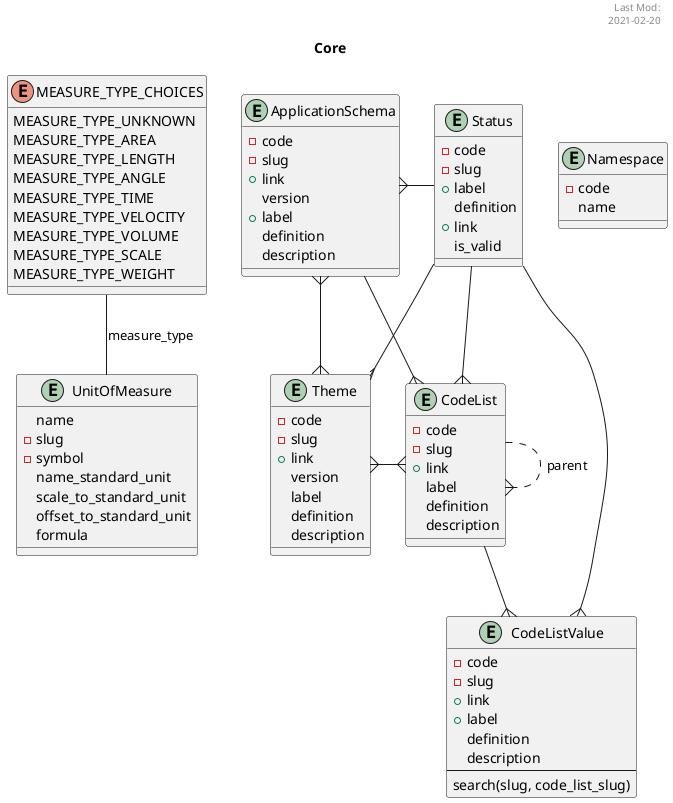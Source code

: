 @startuml core

title
<b>Core</b>
end title

right header
 Last Mod:
2021-02-20
endheader


entity Status{
    - code
    - slug
    + label
    definition
    + link
    is_valid
}

entity Namespace{
    - code
    name
}

entity Theme {
    - code
    - slug
    + link
    version
    label
    definition
    description

}
Status -down-{ Theme

entity ApplicationSchema {
    - code
    - slug
    + link
    version
    + label
    definition
    description
}
Theme }-left-{ ApplicationSchema
Status -left-{ ApplicationSchema

entity CodeList {
    - code
    - slug
    + link
    label
    definition
    description

}
CodeList }-left-{ Theme
CodeList }-left- ApplicationSchema
Status -down-{ CodeList
CodeList .down.{ CodeList : parent

entity CodeListValue{
    - code
    - slug
    + link
    + label
    definition
    description
    --
    search(slug, code_list_slug)
}
CodeList -down-{ CodeListValue
Status -down-{ CodeListValue

enum MEASURE_TYPE_CHOICES {
    MEASURE_TYPE_UNKNOWN
    MEASURE_TYPE_AREA
    MEASURE_TYPE_LENGTH
    MEASURE_TYPE_ANGLE
    MEASURE_TYPE_TIME
    MEASURE_TYPE_VELOCITY
    MEASURE_TYPE_VOLUME
    MEASURE_TYPE_SCALE
    MEASURE_TYPE_WEIGHT
}

entity UnitOfMeasure {
    name
    - slug
    - symbol
    name_standard_unit
    scale_to_standard_unit
    offset_to_standard_unit
    formula
}
UnitOfMeasure -up- MEASURE_TYPE_CHOICES: measure_type
@enduml
